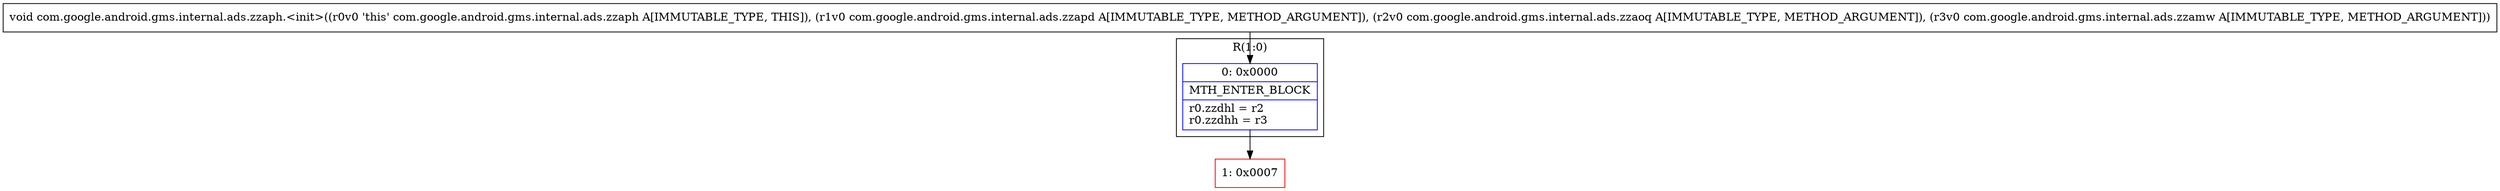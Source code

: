 digraph "CFG forcom.google.android.gms.internal.ads.zzaph.\<init\>(Lcom\/google\/android\/gms\/internal\/ads\/zzapd;Lcom\/google\/android\/gms\/internal\/ads\/zzaoq;Lcom\/google\/android\/gms\/internal\/ads\/zzamw;)V" {
subgraph cluster_Region_1308427229 {
label = "R(1:0)";
node [shape=record,color=blue];
Node_0 [shape=record,label="{0\:\ 0x0000|MTH_ENTER_BLOCK\l|r0.zzdhl = r2\lr0.zzdhh = r3\l}"];
}
Node_1 [shape=record,color=red,label="{1\:\ 0x0007}"];
MethodNode[shape=record,label="{void com.google.android.gms.internal.ads.zzaph.\<init\>((r0v0 'this' com.google.android.gms.internal.ads.zzaph A[IMMUTABLE_TYPE, THIS]), (r1v0 com.google.android.gms.internal.ads.zzapd A[IMMUTABLE_TYPE, METHOD_ARGUMENT]), (r2v0 com.google.android.gms.internal.ads.zzaoq A[IMMUTABLE_TYPE, METHOD_ARGUMENT]), (r3v0 com.google.android.gms.internal.ads.zzamw A[IMMUTABLE_TYPE, METHOD_ARGUMENT])) }"];
MethodNode -> Node_0;
Node_0 -> Node_1;
}

